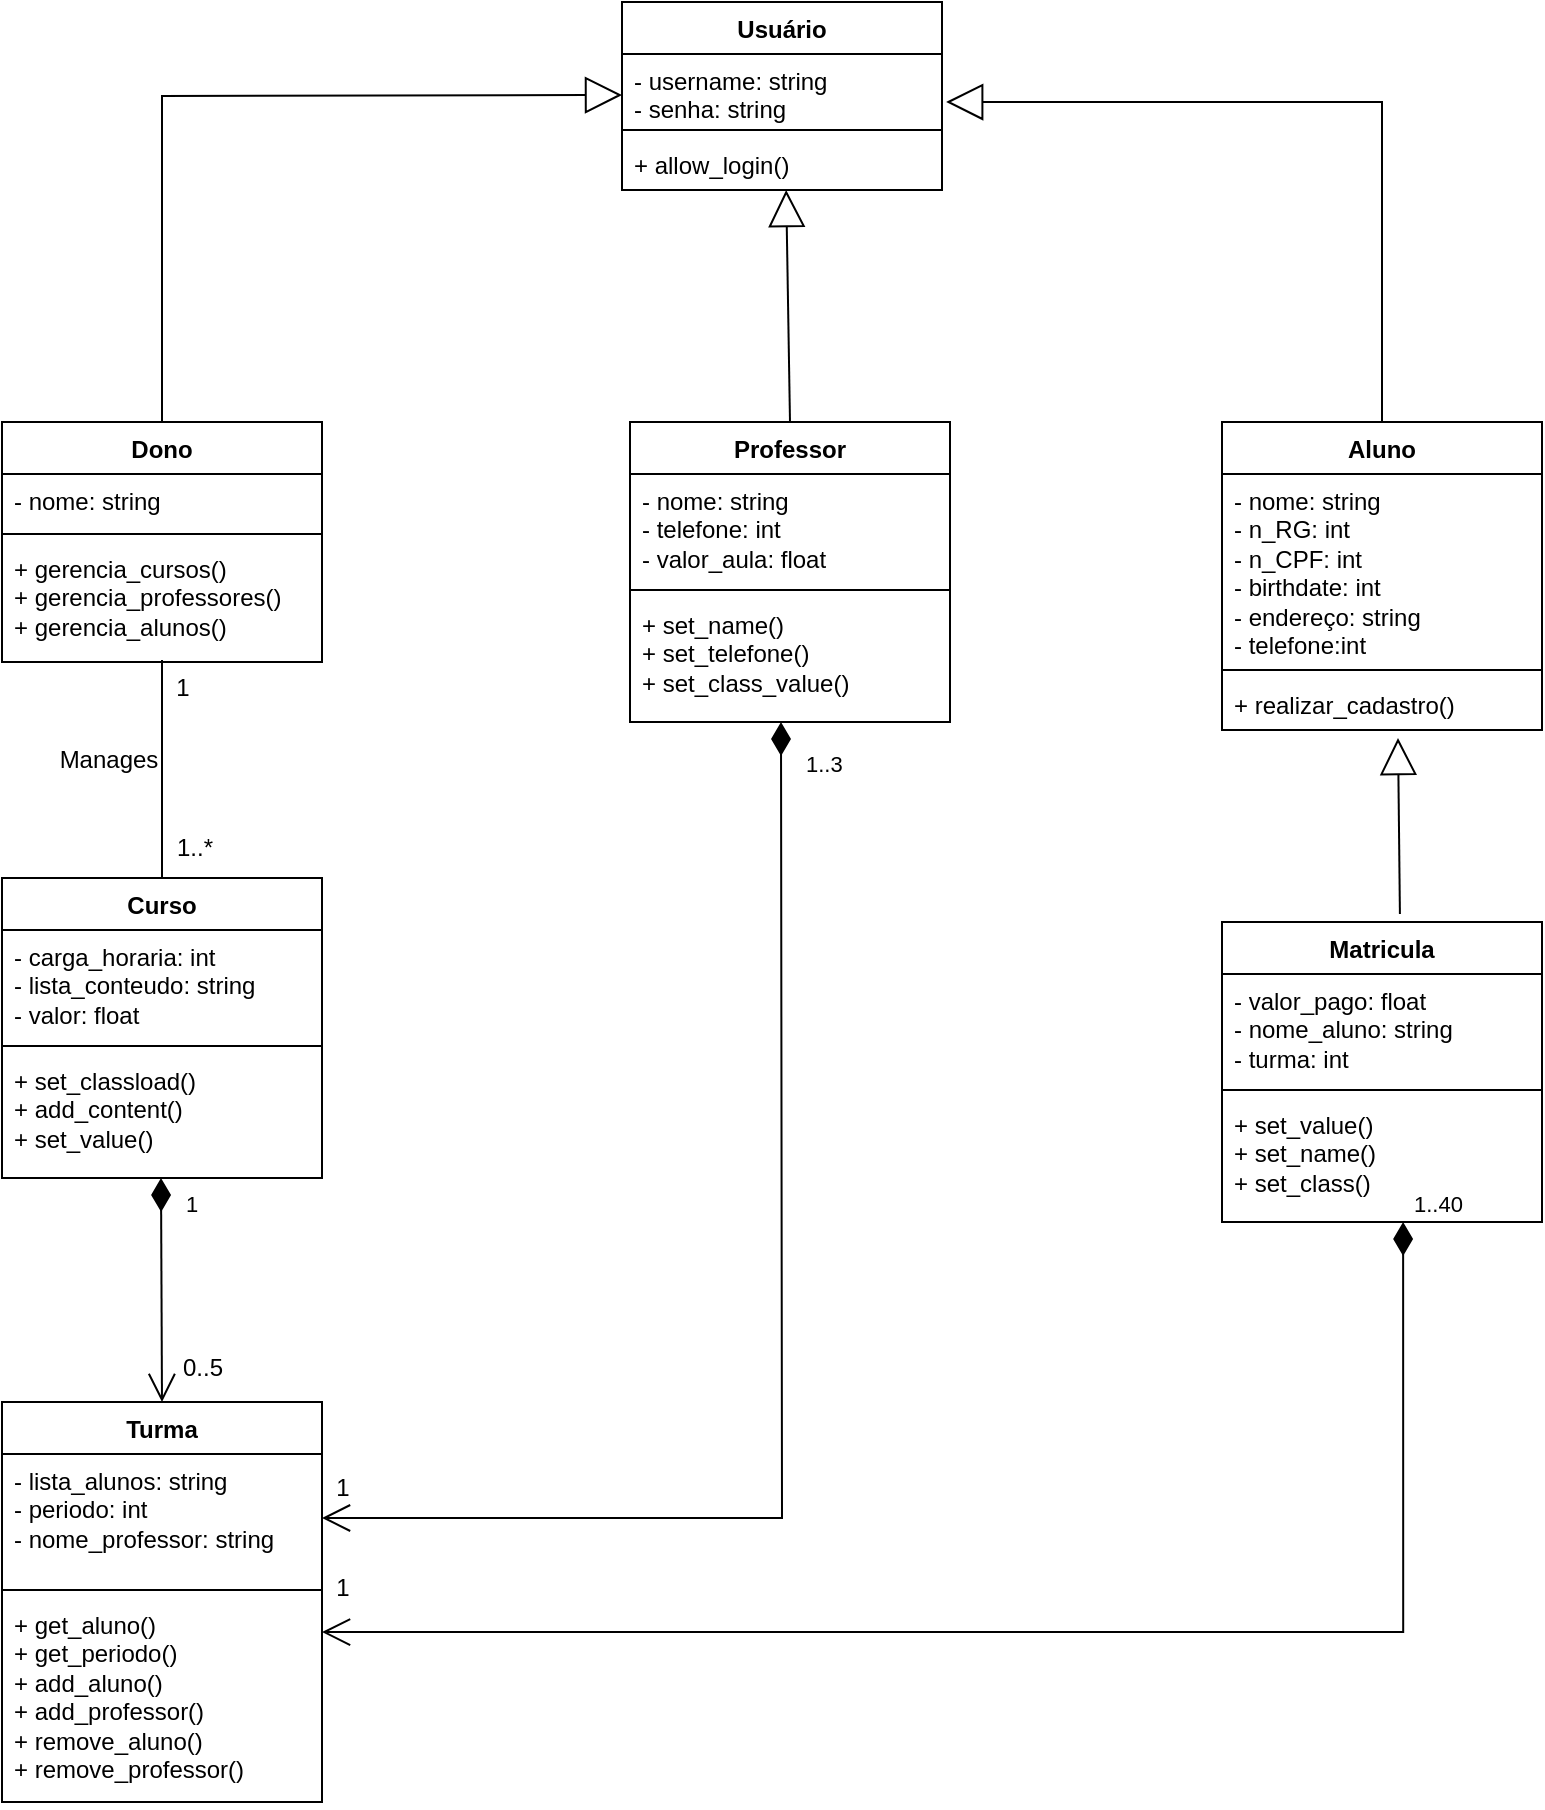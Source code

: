 <mxfile version="26.2.14">
  <diagram name="Página-1" id="k5meM9XsOQuV9xOI_d1v">
    <mxGraphModel dx="1111" dy="465" grid="1" gridSize="10" guides="1" tooltips="1" connect="1" arrows="1" fold="1" page="1" pageScale="1" pageWidth="827" pageHeight="1169" math="0" shadow="0">
      <root>
        <mxCell id="0" />
        <mxCell id="1" parent="0" />
        <mxCell id="H7EMqPvTvVPx3IpTQP_k-1" value="Usuário" style="swimlane;fontStyle=1;align=center;verticalAlign=top;childLayout=stackLayout;horizontal=1;startSize=26;horizontalStack=0;resizeParent=1;resizeParentMax=0;resizeLast=0;collapsible=1;marginBottom=0;whiteSpace=wrap;html=1;" vertex="1" parent="1">
          <mxGeometry x="330" y="500" width="160" height="94" as="geometry" />
        </mxCell>
        <mxCell id="H7EMqPvTvVPx3IpTQP_k-2" value="- username: string&lt;div&gt;- senha: string&lt;/div&gt;" style="text;strokeColor=none;fillColor=none;align=left;verticalAlign=top;spacingLeft=4;spacingRight=4;overflow=hidden;rotatable=0;points=[[0,0.5],[1,0.5]];portConstraint=eastwest;whiteSpace=wrap;html=1;" vertex="1" parent="H7EMqPvTvVPx3IpTQP_k-1">
          <mxGeometry y="26" width="160" height="34" as="geometry" />
        </mxCell>
        <mxCell id="H7EMqPvTvVPx3IpTQP_k-3" value="" style="line;strokeWidth=1;fillColor=none;align=left;verticalAlign=middle;spacingTop=-1;spacingLeft=3;spacingRight=3;rotatable=0;labelPosition=right;points=[];portConstraint=eastwest;strokeColor=inherit;" vertex="1" parent="H7EMqPvTvVPx3IpTQP_k-1">
          <mxGeometry y="60" width="160" height="8" as="geometry" />
        </mxCell>
        <mxCell id="H7EMqPvTvVPx3IpTQP_k-4" value="+ allow_login()" style="text;strokeColor=none;fillColor=none;align=left;verticalAlign=top;spacingLeft=4;spacingRight=4;overflow=hidden;rotatable=0;points=[[0,0.5],[1,0.5]];portConstraint=eastwest;whiteSpace=wrap;html=1;" vertex="1" parent="H7EMqPvTvVPx3IpTQP_k-1">
          <mxGeometry y="68" width="160" height="26" as="geometry" />
        </mxCell>
        <mxCell id="H7EMqPvTvVPx3IpTQP_k-5" value="Dono" style="swimlane;fontStyle=1;align=center;verticalAlign=top;childLayout=stackLayout;horizontal=1;startSize=26;horizontalStack=0;resizeParent=1;resizeParentMax=0;resizeLast=0;collapsible=1;marginBottom=0;whiteSpace=wrap;html=1;" vertex="1" parent="1">
          <mxGeometry x="20" y="710" width="160" height="120" as="geometry" />
        </mxCell>
        <mxCell id="H7EMqPvTvVPx3IpTQP_k-6" value="- nome: string" style="text;strokeColor=none;fillColor=none;align=left;verticalAlign=top;spacingLeft=4;spacingRight=4;overflow=hidden;rotatable=0;points=[[0,0.5],[1,0.5]];portConstraint=eastwest;whiteSpace=wrap;html=1;" vertex="1" parent="H7EMqPvTvVPx3IpTQP_k-5">
          <mxGeometry y="26" width="160" height="26" as="geometry" />
        </mxCell>
        <mxCell id="H7EMqPvTvVPx3IpTQP_k-7" value="" style="line;strokeWidth=1;fillColor=none;align=left;verticalAlign=middle;spacingTop=-1;spacingLeft=3;spacingRight=3;rotatable=0;labelPosition=right;points=[];portConstraint=eastwest;strokeColor=inherit;" vertex="1" parent="H7EMqPvTvVPx3IpTQP_k-5">
          <mxGeometry y="52" width="160" height="8" as="geometry" />
        </mxCell>
        <mxCell id="H7EMqPvTvVPx3IpTQP_k-8" value="+ gerencia_cursos()&lt;div&gt;+ gerencia_professores()&lt;/div&gt;&lt;div&gt;+ gerencia_alunos()&lt;/div&gt;" style="text;strokeColor=none;fillColor=none;align=left;verticalAlign=top;spacingLeft=4;spacingRight=4;overflow=hidden;rotatable=0;points=[[0,0.5],[1,0.5]];portConstraint=eastwest;whiteSpace=wrap;html=1;" vertex="1" parent="H7EMqPvTvVPx3IpTQP_k-5">
          <mxGeometry y="60" width="160" height="60" as="geometry" />
        </mxCell>
        <mxCell id="H7EMqPvTvVPx3IpTQP_k-9" value="Professor" style="swimlane;fontStyle=1;align=center;verticalAlign=top;childLayout=stackLayout;horizontal=1;startSize=26;horizontalStack=0;resizeParent=1;resizeParentMax=0;resizeLast=0;collapsible=1;marginBottom=0;whiteSpace=wrap;html=1;" vertex="1" parent="1">
          <mxGeometry x="334" y="710" width="160" height="150" as="geometry" />
        </mxCell>
        <mxCell id="H7EMqPvTvVPx3IpTQP_k-10" value="- nome: string&lt;div&gt;- telefone: int&lt;/div&gt;&lt;div&gt;- valor_aula: float&lt;/div&gt;" style="text;strokeColor=none;fillColor=none;align=left;verticalAlign=top;spacingLeft=4;spacingRight=4;overflow=hidden;rotatable=0;points=[[0,0.5],[1,0.5]];portConstraint=eastwest;whiteSpace=wrap;html=1;" vertex="1" parent="H7EMqPvTvVPx3IpTQP_k-9">
          <mxGeometry y="26" width="160" height="54" as="geometry" />
        </mxCell>
        <mxCell id="H7EMqPvTvVPx3IpTQP_k-11" value="" style="line;strokeWidth=1;fillColor=none;align=left;verticalAlign=middle;spacingTop=-1;spacingLeft=3;spacingRight=3;rotatable=0;labelPosition=right;points=[];portConstraint=eastwest;strokeColor=inherit;" vertex="1" parent="H7EMqPvTvVPx3IpTQP_k-9">
          <mxGeometry y="80" width="160" height="8" as="geometry" />
        </mxCell>
        <mxCell id="H7EMqPvTvVPx3IpTQP_k-12" value="+ set_name()&lt;div&gt;+ set_telefone()&lt;/div&gt;&lt;div&gt;+ set_class_value()&lt;/div&gt;" style="text;strokeColor=none;fillColor=none;align=left;verticalAlign=top;spacingLeft=4;spacingRight=4;overflow=hidden;rotatable=0;points=[[0,0.5],[1,0.5]];portConstraint=eastwest;whiteSpace=wrap;html=1;" vertex="1" parent="H7EMqPvTvVPx3IpTQP_k-9">
          <mxGeometry y="88" width="160" height="62" as="geometry" />
        </mxCell>
        <mxCell id="H7EMqPvTvVPx3IpTQP_k-13" value="Aluno" style="swimlane;fontStyle=1;align=center;verticalAlign=top;childLayout=stackLayout;horizontal=1;startSize=26;horizontalStack=0;resizeParent=1;resizeParentMax=0;resizeLast=0;collapsible=1;marginBottom=0;whiteSpace=wrap;html=1;" vertex="1" parent="1">
          <mxGeometry x="630" y="710" width="160" height="154" as="geometry" />
        </mxCell>
        <mxCell id="H7EMqPvTvVPx3IpTQP_k-14" value="- nome: string&lt;div&gt;- n_RG: int&lt;/div&gt;&lt;div&gt;- n_CPF: int&lt;/div&gt;&lt;div&gt;- birthdate: int&lt;/div&gt;&lt;div&gt;- endereço: string&lt;/div&gt;&lt;div&gt;- telefone:int&lt;br&gt;&lt;div&gt;&lt;br&gt;&lt;/div&gt;&lt;/div&gt;" style="text;strokeColor=none;fillColor=none;align=left;verticalAlign=top;spacingLeft=4;spacingRight=4;overflow=hidden;rotatable=0;points=[[0,0.5],[1,0.5]];portConstraint=eastwest;whiteSpace=wrap;html=1;" vertex="1" parent="H7EMqPvTvVPx3IpTQP_k-13">
          <mxGeometry y="26" width="160" height="94" as="geometry" />
        </mxCell>
        <mxCell id="H7EMqPvTvVPx3IpTQP_k-15" value="" style="line;strokeWidth=1;fillColor=none;align=left;verticalAlign=middle;spacingTop=-1;spacingLeft=3;spacingRight=3;rotatable=0;labelPosition=right;points=[];portConstraint=eastwest;strokeColor=inherit;" vertex="1" parent="H7EMqPvTvVPx3IpTQP_k-13">
          <mxGeometry y="120" width="160" height="8" as="geometry" />
        </mxCell>
        <mxCell id="H7EMqPvTvVPx3IpTQP_k-16" value="+ realizar_cadastro()" style="text;strokeColor=none;fillColor=none;align=left;verticalAlign=top;spacingLeft=4;spacingRight=4;overflow=hidden;rotatable=0;points=[[0,0.5],[1,0.5]];portConstraint=eastwest;whiteSpace=wrap;html=1;" vertex="1" parent="H7EMqPvTvVPx3IpTQP_k-13">
          <mxGeometry y="128" width="160" height="26" as="geometry" />
        </mxCell>
        <mxCell id="H7EMqPvTvVPx3IpTQP_k-17" value="" style="endArrow=block;endSize=16;endFill=0;html=1;rounded=0;entryX=0.513;entryY=1;entryDx=0;entryDy=0;entryPerimeter=0;exitX=0.5;exitY=0;exitDx=0;exitDy=0;" edge="1" parent="1" source="H7EMqPvTvVPx3IpTQP_k-9" target="H7EMqPvTvVPx3IpTQP_k-4">
          <mxGeometry x="-0.0" width="160" relative="1" as="geometry">
            <mxPoint x="330" y="750" as="sourcePoint" />
            <mxPoint x="490" y="750" as="targetPoint" />
            <mxPoint as="offset" />
          </mxGeometry>
        </mxCell>
        <mxCell id="H7EMqPvTvVPx3IpTQP_k-18" value="" style="endArrow=block;endSize=16;endFill=0;html=1;rounded=0;exitX=0.5;exitY=0;exitDx=0;exitDy=0;" edge="1" parent="1" source="H7EMqPvTvVPx3IpTQP_k-5">
          <mxGeometry width="160" relative="1" as="geometry">
            <mxPoint x="170" y="546.5" as="sourcePoint" />
            <mxPoint x="330" y="546.5" as="targetPoint" />
            <Array as="points">
              <mxPoint x="100" y="547" />
            </Array>
          </mxGeometry>
        </mxCell>
        <mxCell id="H7EMqPvTvVPx3IpTQP_k-19" value="" style="endArrow=block;endSize=16;endFill=0;html=1;rounded=0;entryX=1.013;entryY=0.706;entryDx=0;entryDy=0;exitX=0.5;exitY=0;exitDx=0;exitDy=0;entryPerimeter=0;" edge="1" parent="1" source="H7EMqPvTvVPx3IpTQP_k-13" target="H7EMqPvTvVPx3IpTQP_k-2">
          <mxGeometry width="160" relative="1" as="geometry">
            <mxPoint x="610" y="630" as="sourcePoint" />
            <mxPoint x="770" y="630" as="targetPoint" />
            <Array as="points">
              <mxPoint x="710" y="550" />
            </Array>
          </mxGeometry>
        </mxCell>
        <mxCell id="H7EMqPvTvVPx3IpTQP_k-20" value="" style="endArrow=none;html=1;rounded=0;exitX=0.5;exitY=0.983;exitDx=0;exitDy=0;exitPerimeter=0;" edge="1" parent="1" source="H7EMqPvTvVPx3IpTQP_k-8" target="H7EMqPvTvVPx3IpTQP_k-21">
          <mxGeometry width="50" height="50" relative="1" as="geometry">
            <mxPoint x="50" y="880" as="sourcePoint" />
            <mxPoint x="100" y="830" as="targetPoint" />
          </mxGeometry>
        </mxCell>
        <mxCell id="H7EMqPvTvVPx3IpTQP_k-21" value="Curso" style="swimlane;fontStyle=1;align=center;verticalAlign=top;childLayout=stackLayout;horizontal=1;startSize=26;horizontalStack=0;resizeParent=1;resizeParentMax=0;resizeLast=0;collapsible=1;marginBottom=0;whiteSpace=wrap;html=1;" vertex="1" parent="1">
          <mxGeometry x="20" y="938" width="160" height="150" as="geometry" />
        </mxCell>
        <mxCell id="H7EMqPvTvVPx3IpTQP_k-22" value="- carga_horaria: int&lt;div&gt;- lista_conteudo: string&lt;/div&gt;&lt;div&gt;- valor: float&lt;/div&gt;" style="text;strokeColor=none;fillColor=none;align=left;verticalAlign=top;spacingLeft=4;spacingRight=4;overflow=hidden;rotatable=0;points=[[0,0.5],[1,0.5]];portConstraint=eastwest;whiteSpace=wrap;html=1;" vertex="1" parent="H7EMqPvTvVPx3IpTQP_k-21">
          <mxGeometry y="26" width="160" height="54" as="geometry" />
        </mxCell>
        <mxCell id="H7EMqPvTvVPx3IpTQP_k-23" value="" style="line;strokeWidth=1;fillColor=none;align=left;verticalAlign=middle;spacingTop=-1;spacingLeft=3;spacingRight=3;rotatable=0;labelPosition=right;points=[];portConstraint=eastwest;strokeColor=inherit;" vertex="1" parent="H7EMqPvTvVPx3IpTQP_k-21">
          <mxGeometry y="80" width="160" height="8" as="geometry" />
        </mxCell>
        <mxCell id="H7EMqPvTvVPx3IpTQP_k-24" value="+ set_classload()&lt;div&gt;+ add_content()&lt;/div&gt;&lt;div&gt;+ set_value()&lt;/div&gt;" style="text;strokeColor=none;fillColor=none;align=left;verticalAlign=top;spacingLeft=4;spacingRight=4;overflow=hidden;rotatable=0;points=[[0,0.5],[1,0.5]];portConstraint=eastwest;whiteSpace=wrap;html=1;" vertex="1" parent="H7EMqPvTvVPx3IpTQP_k-21">
          <mxGeometry y="88" width="160" height="62" as="geometry" />
        </mxCell>
        <mxCell id="H7EMqPvTvVPx3IpTQP_k-25" value="1..*" style="text;html=1;align=center;verticalAlign=middle;resizable=0;points=[];autosize=1;strokeColor=none;fillColor=none;" vertex="1" parent="1">
          <mxGeometry x="96" y="908" width="40" height="30" as="geometry" />
        </mxCell>
        <mxCell id="H7EMqPvTvVPx3IpTQP_k-26" value="1" style="text;html=1;align=center;verticalAlign=middle;resizable=0;points=[];autosize=1;strokeColor=none;fillColor=none;" vertex="1" parent="1">
          <mxGeometry x="95" y="828" width="30" height="30" as="geometry" />
        </mxCell>
        <mxCell id="H7EMqPvTvVPx3IpTQP_k-27" value="Turma" style="swimlane;fontStyle=1;align=center;verticalAlign=top;childLayout=stackLayout;horizontal=1;startSize=26;horizontalStack=0;resizeParent=1;resizeParentMax=0;resizeLast=0;collapsible=1;marginBottom=0;whiteSpace=wrap;html=1;" vertex="1" parent="1">
          <mxGeometry x="20" y="1200" width="160" height="200" as="geometry" />
        </mxCell>
        <mxCell id="H7EMqPvTvVPx3IpTQP_k-28" value="- lista_alunos: string&lt;div&gt;- periodo: int&lt;/div&gt;&lt;div&gt;- nome_professor: string&lt;/div&gt;" style="text;strokeColor=none;fillColor=none;align=left;verticalAlign=top;spacingLeft=4;spacingRight=4;overflow=hidden;rotatable=0;points=[[0,0.5],[1,0.5]];portConstraint=eastwest;whiteSpace=wrap;html=1;" vertex="1" parent="H7EMqPvTvVPx3IpTQP_k-27">
          <mxGeometry y="26" width="160" height="64" as="geometry" />
        </mxCell>
        <mxCell id="H7EMqPvTvVPx3IpTQP_k-29" value="" style="line;strokeWidth=1;fillColor=none;align=left;verticalAlign=middle;spacingTop=-1;spacingLeft=3;spacingRight=3;rotatable=0;labelPosition=right;points=[];portConstraint=eastwest;strokeColor=inherit;" vertex="1" parent="H7EMqPvTvVPx3IpTQP_k-27">
          <mxGeometry y="90" width="160" height="8" as="geometry" />
        </mxCell>
        <mxCell id="H7EMqPvTvVPx3IpTQP_k-30" value="+ get_aluno()&lt;div&gt;+ get_periodo()&lt;/div&gt;&lt;div&gt;+ add_aluno()&lt;/div&gt;&lt;div&gt;+ add_professor()&lt;/div&gt;&lt;div&gt;+ remove_aluno()&lt;/div&gt;&lt;div&gt;+ remove_professor()&lt;/div&gt;" style="text;strokeColor=none;fillColor=none;align=left;verticalAlign=top;spacingLeft=4;spacingRight=4;overflow=hidden;rotatable=0;points=[[0,0.5],[1,0.5]];portConstraint=eastwest;whiteSpace=wrap;html=1;" vertex="1" parent="H7EMqPvTvVPx3IpTQP_k-27">
          <mxGeometry y="98" width="160" height="102" as="geometry" />
        </mxCell>
        <mxCell id="H7EMqPvTvVPx3IpTQP_k-31" value="Manages" style="text;html=1;align=center;verticalAlign=middle;resizable=0;points=[];autosize=1;strokeColor=none;fillColor=none;" vertex="1" parent="1">
          <mxGeometry x="38" y="864" width="70" height="30" as="geometry" />
        </mxCell>
        <mxCell id="H7EMqPvTvVPx3IpTQP_k-34" value="1" style="endArrow=open;html=1;endSize=12;startArrow=diamondThin;startSize=14;startFill=1;edgeStyle=orthogonalEdgeStyle;align=left;verticalAlign=bottom;rounded=0;entryX=0.5;entryY=0;entryDx=0;entryDy=0;" edge="1" parent="1" target="H7EMqPvTvVPx3IpTQP_k-27">
          <mxGeometry x="-0.606" y="10" relative="1" as="geometry">
            <mxPoint x="99.5" y="1088" as="sourcePoint" />
            <mxPoint x="99.5" y="1178" as="targetPoint" />
            <mxPoint as="offset" />
          </mxGeometry>
        </mxCell>
        <mxCell id="H7EMqPvTvVPx3IpTQP_k-35" value="0..5" style="text;html=1;align=center;verticalAlign=middle;resizable=0;points=[];autosize=1;strokeColor=none;fillColor=none;" vertex="1" parent="1">
          <mxGeometry x="100" y="1168" width="40" height="30" as="geometry" />
        </mxCell>
        <mxCell id="H7EMqPvTvVPx3IpTQP_k-36" value="Matricula" style="swimlane;fontStyle=1;align=center;verticalAlign=top;childLayout=stackLayout;horizontal=1;startSize=26;horizontalStack=0;resizeParent=1;resizeParentMax=0;resizeLast=0;collapsible=1;marginBottom=0;whiteSpace=wrap;html=1;" vertex="1" parent="1">
          <mxGeometry x="630" y="960" width="160" height="150" as="geometry" />
        </mxCell>
        <mxCell id="H7EMqPvTvVPx3IpTQP_k-37" value="- valor_pago: float&lt;div&gt;- nome_aluno: string&lt;/div&gt;&lt;div&gt;- turma: int&lt;/div&gt;" style="text;strokeColor=none;fillColor=none;align=left;verticalAlign=top;spacingLeft=4;spacingRight=4;overflow=hidden;rotatable=0;points=[[0,0.5],[1,0.5]];portConstraint=eastwest;whiteSpace=wrap;html=1;" vertex="1" parent="H7EMqPvTvVPx3IpTQP_k-36">
          <mxGeometry y="26" width="160" height="54" as="geometry" />
        </mxCell>
        <mxCell id="H7EMqPvTvVPx3IpTQP_k-38" value="" style="line;strokeWidth=1;fillColor=none;align=left;verticalAlign=middle;spacingTop=-1;spacingLeft=3;spacingRight=3;rotatable=0;labelPosition=right;points=[];portConstraint=eastwest;strokeColor=inherit;" vertex="1" parent="H7EMqPvTvVPx3IpTQP_k-36">
          <mxGeometry y="80" width="160" height="8" as="geometry" />
        </mxCell>
        <mxCell id="H7EMqPvTvVPx3IpTQP_k-39" value="+ set_value()&lt;div&gt;+ set_name()&lt;/div&gt;&lt;div&gt;+ set_class()&lt;/div&gt;" style="text;strokeColor=none;fillColor=none;align=left;verticalAlign=top;spacingLeft=4;spacingRight=4;overflow=hidden;rotatable=0;points=[[0,0.5],[1,0.5]];portConstraint=eastwest;whiteSpace=wrap;html=1;" vertex="1" parent="H7EMqPvTvVPx3IpTQP_k-36">
          <mxGeometry y="88" width="160" height="62" as="geometry" />
        </mxCell>
        <mxCell id="H7EMqPvTvVPx3IpTQP_k-41" value="" style="endArrow=block;endSize=16;endFill=0;html=1;rounded=0;entryX=0.55;entryY=1.154;entryDx=0;entryDy=0;entryPerimeter=0;exitX=0.556;exitY=-0.027;exitDx=0;exitDy=0;exitPerimeter=0;" edge="1" parent="1" source="H7EMqPvTvVPx3IpTQP_k-36" target="H7EMqPvTvVPx3IpTQP_k-16">
          <mxGeometry width="160" relative="1" as="geometry">
            <mxPoint x="590" y="930" as="sourcePoint" />
            <mxPoint x="750" y="930" as="targetPoint" />
          </mxGeometry>
        </mxCell>
        <mxCell id="H7EMqPvTvVPx3IpTQP_k-44" value="1..3" style="endArrow=open;html=1;endSize=12;startArrow=diamondThin;startSize=14;startFill=1;edgeStyle=orthogonalEdgeStyle;align=left;verticalAlign=bottom;rounded=0;entryX=1;entryY=0.5;entryDx=0;entryDy=0;" edge="1" parent="1" target="H7EMqPvTvVPx3IpTQP_k-28">
          <mxGeometry x="-0.904" y="10" relative="1" as="geometry">
            <mxPoint x="409.5" y="860" as="sourcePoint" />
            <mxPoint x="410" y="1280" as="targetPoint" />
            <mxPoint as="offset" />
          </mxGeometry>
        </mxCell>
        <mxCell id="H7EMqPvTvVPx3IpTQP_k-46" value="1" style="text;html=1;align=center;verticalAlign=middle;resizable=0;points=[];autosize=1;strokeColor=none;fillColor=none;" vertex="1" parent="1">
          <mxGeometry x="175" y="1228" width="30" height="30" as="geometry" />
        </mxCell>
        <mxCell id="H7EMqPvTvVPx3IpTQP_k-47" value="1..40" style="endArrow=open;html=1;endSize=12;startArrow=diamondThin;startSize=14;startFill=1;edgeStyle=orthogonalEdgeStyle;align=left;verticalAlign=bottom;rounded=0;entryX=1;entryY=0.167;entryDx=0;entryDy=0;entryPerimeter=0;exitX=0.566;exitY=1;exitDx=0;exitDy=0;exitPerimeter=0;" edge="1" parent="1" source="H7EMqPvTvVPx3IpTQP_k-39" target="H7EMqPvTvVPx3IpTQP_k-30">
          <mxGeometry x="-1" y="3" relative="1" as="geometry">
            <mxPoint x="720" y="1130" as="sourcePoint" />
            <mxPoint x="500" y="1310" as="targetPoint" />
          </mxGeometry>
        </mxCell>
        <mxCell id="H7EMqPvTvVPx3IpTQP_k-48" value="1" style="text;html=1;align=center;verticalAlign=middle;resizable=0;points=[];autosize=1;strokeColor=none;fillColor=none;" vertex="1" parent="1">
          <mxGeometry x="175" y="1278" width="30" height="30" as="geometry" />
        </mxCell>
      </root>
    </mxGraphModel>
  </diagram>
</mxfile>
